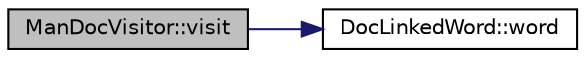 digraph "ManDocVisitor::visit"
{
 // LATEX_PDF_SIZE
  edge [fontname="Helvetica",fontsize="10",labelfontname="Helvetica",labelfontsize="10"];
  node [fontname="Helvetica",fontsize="10",shape=record];
  rankdir="LR";
  Node1 [label="ManDocVisitor::visit",height=0.2,width=0.4,color="black", fillcolor="grey75", style="filled", fontcolor="black",tooltip=" "];
  Node1 -> Node2 [color="midnightblue",fontsize="10",style="solid",fontname="Helvetica"];
  Node2 [label="DocLinkedWord::word",height=0.2,width=0.4,color="black", fillcolor="white", style="filled",URL="$classDocLinkedWord.html#a99a9908a9068fadb25871975cc41a507",tooltip=" "];
}
